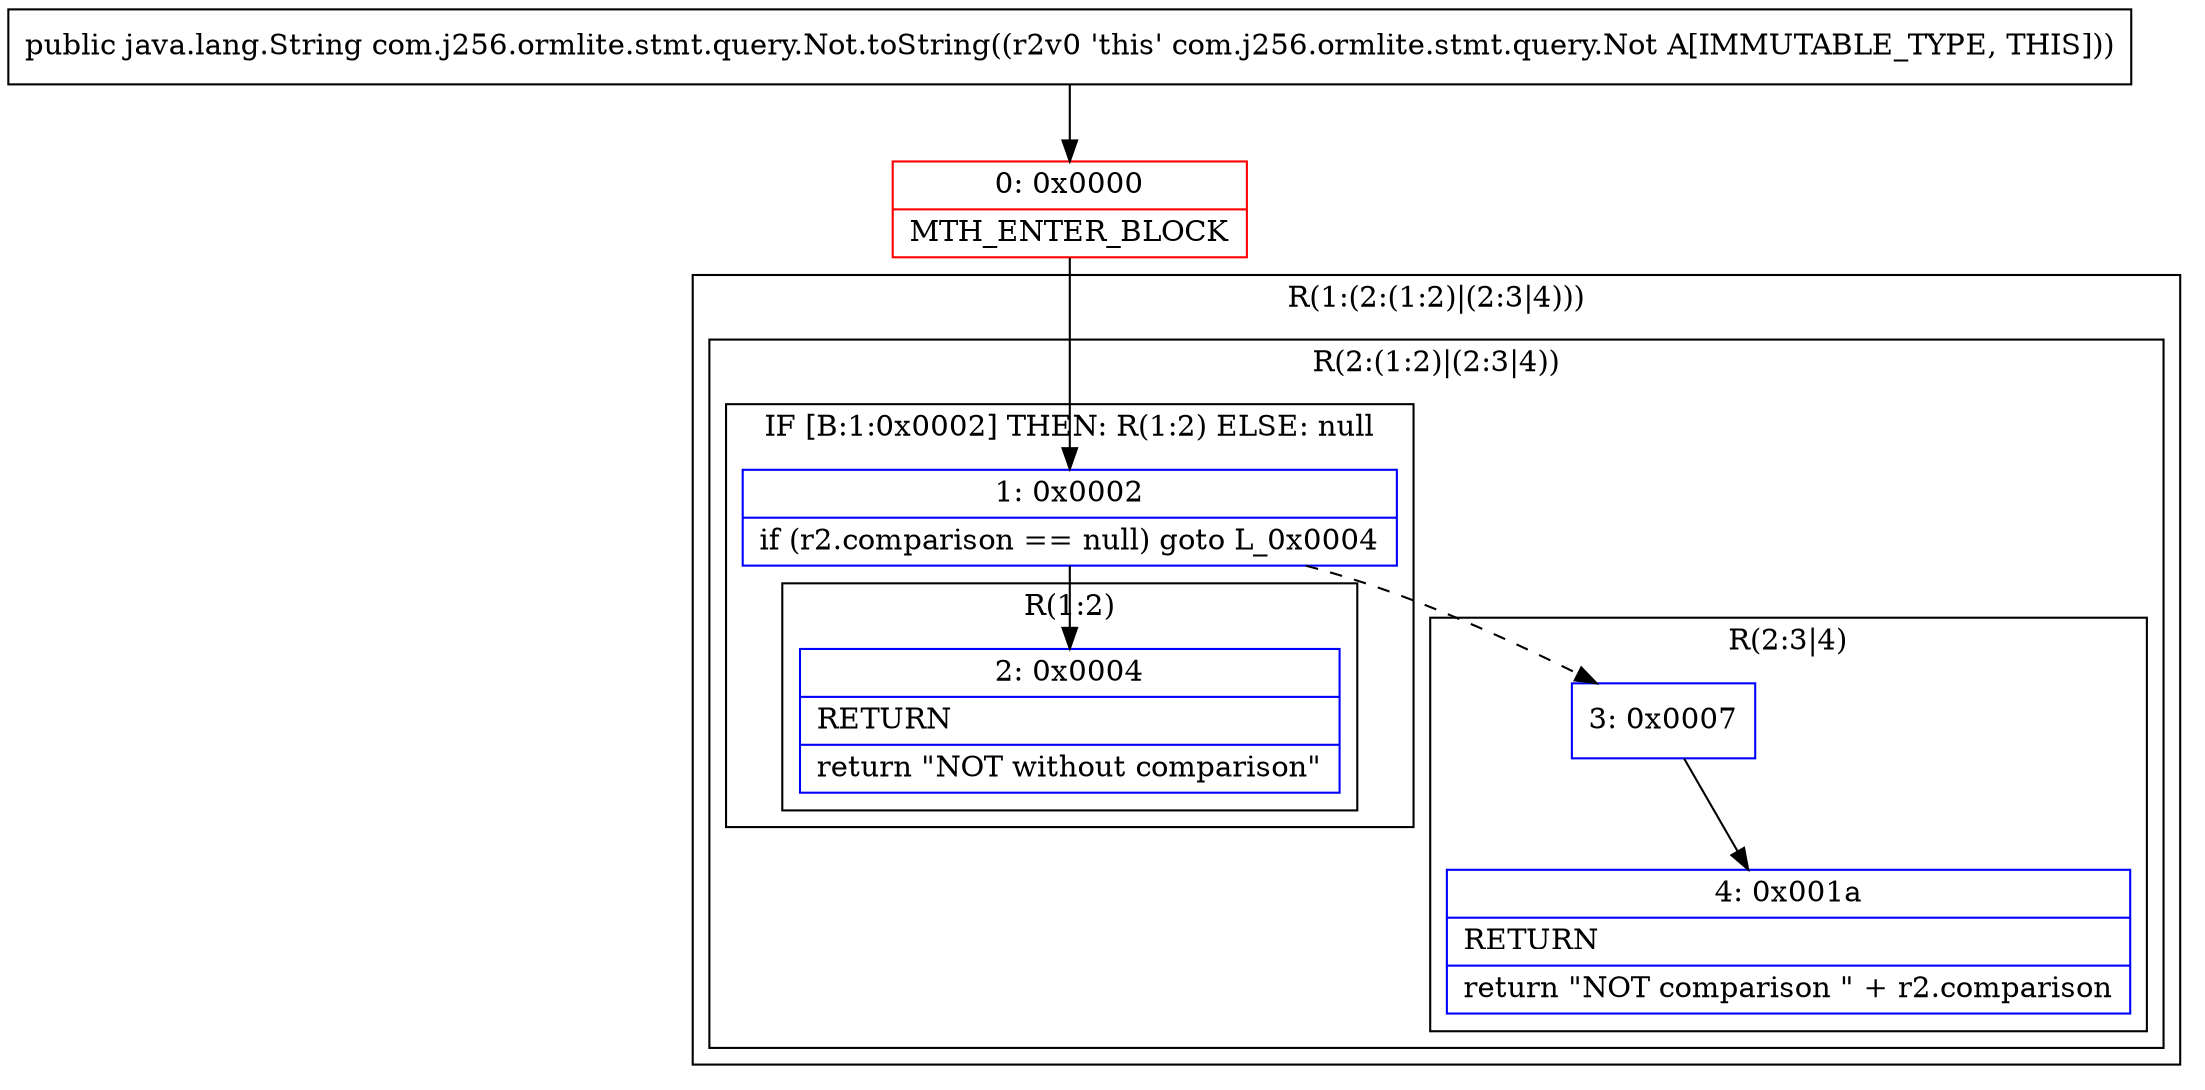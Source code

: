 digraph "CFG forcom.j256.ormlite.stmt.query.Not.toString()Ljava\/lang\/String;" {
subgraph cluster_Region_649266299 {
label = "R(1:(2:(1:2)|(2:3|4)))";
node [shape=record,color=blue];
subgraph cluster_Region_1233399686 {
label = "R(2:(1:2)|(2:3|4))";
node [shape=record,color=blue];
subgraph cluster_IfRegion_856134950 {
label = "IF [B:1:0x0002] THEN: R(1:2) ELSE: null";
node [shape=record,color=blue];
Node_1 [shape=record,label="{1\:\ 0x0002|if (r2.comparison == null) goto L_0x0004\l}"];
subgraph cluster_Region_448420803 {
label = "R(1:2)";
node [shape=record,color=blue];
Node_2 [shape=record,label="{2\:\ 0x0004|RETURN\l|return \"NOT without comparison\"\l}"];
}
}
subgraph cluster_Region_613680179 {
label = "R(2:3|4)";
node [shape=record,color=blue];
Node_3 [shape=record,label="{3\:\ 0x0007}"];
Node_4 [shape=record,label="{4\:\ 0x001a|RETURN\l|return \"NOT comparison \" + r2.comparison\l}"];
}
}
}
Node_0 [shape=record,color=red,label="{0\:\ 0x0000|MTH_ENTER_BLOCK\l}"];
MethodNode[shape=record,label="{public java.lang.String com.j256.ormlite.stmt.query.Not.toString((r2v0 'this' com.j256.ormlite.stmt.query.Not A[IMMUTABLE_TYPE, THIS])) }"];
MethodNode -> Node_0;
Node_1 -> Node_2;
Node_1 -> Node_3[style=dashed];
Node_3 -> Node_4;
Node_0 -> Node_1;
}

